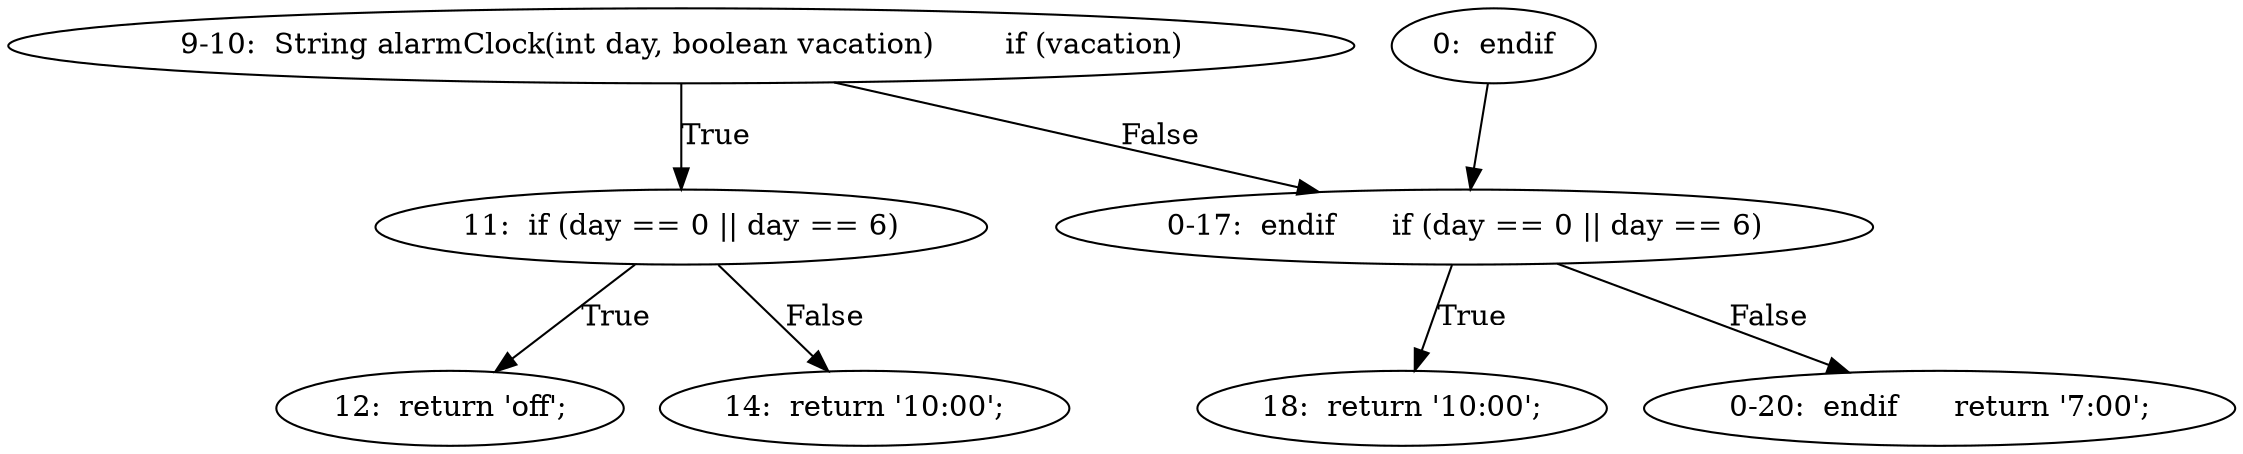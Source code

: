 digraph result_test { 
// graph-vertices
  a1  [label="9-10:  String alarmClock(int day, boolean vacation)	if (vacation)"]; 
  2  [label="11:  if (day == 0 || day == 6)"]; 
  3  [label="12:  return 'off';"]; 
  4  [label="0:  endif"]; 
  5  [label="14:  return '10:00';"]; 
  a2  [label="0-17:  endif	if (day == 0 || day == 6)"]; 
  8  [label="18:  return '10:00';"]; 
  a3  [label="0-20:  endif	return '7:00';"]; 
// graph-edges
  a1 -> 2  [label="True"]; 
  2 -> 3  [label="True"]; 
  2 -> 5  [label="False"]; 
  4 -> a2;
  a1 -> a2  [label="False"]; 
  a2 -> 8  [label="True"]; 
  a2 -> a3  [label="False"]; 
}